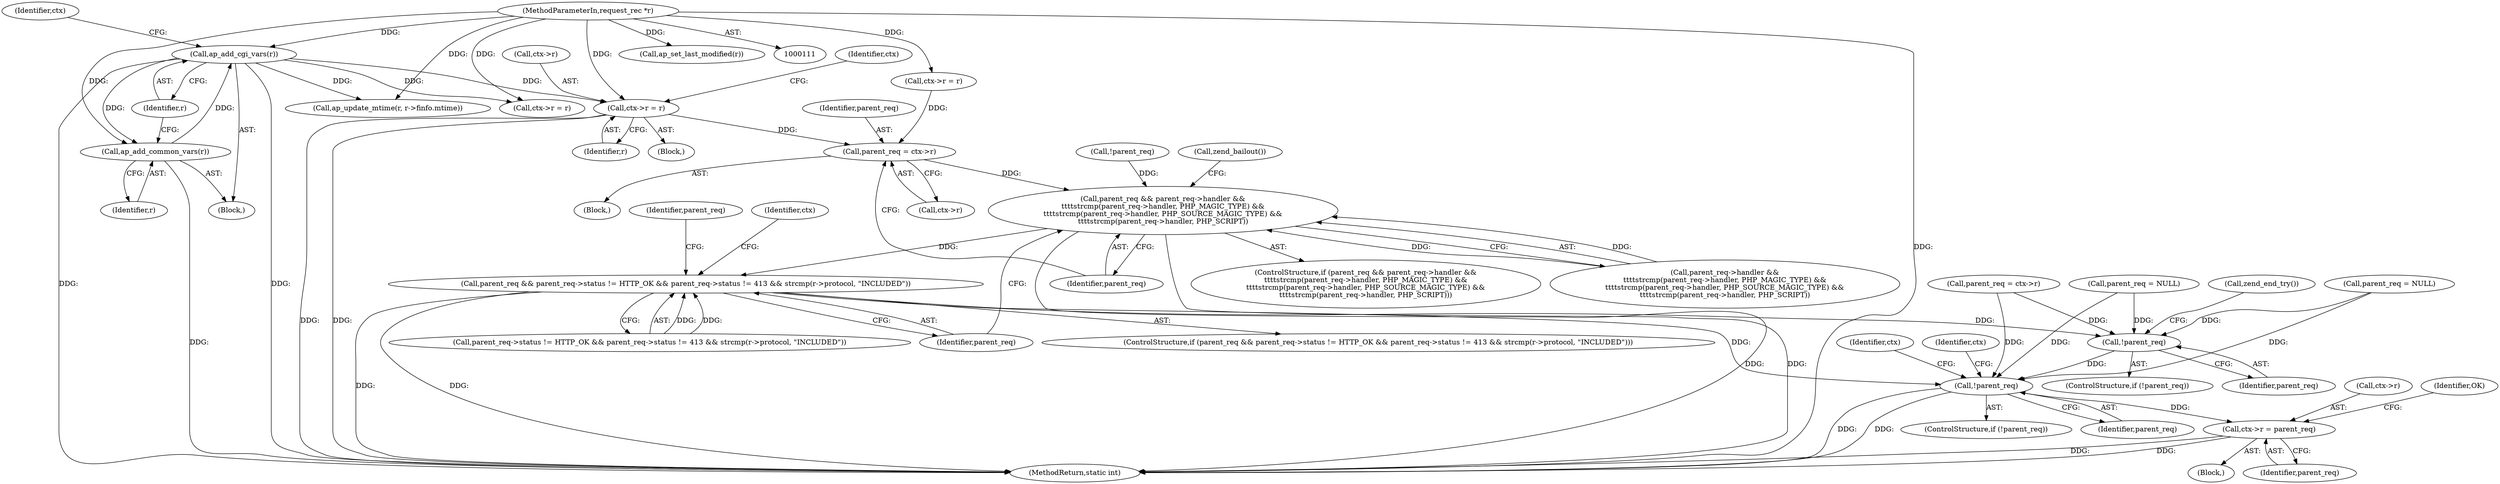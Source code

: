 digraph "0_php_809610f5ea38a83b284e1125d1fff129bdd615e7@pointer" {
"1000177" [label="(Call,ctx->r = r)"];
"1000312" [label="(Call,ap_add_cgi_vars(r))"];
"1000310" [label="(Call,ap_add_common_vars(r))"];
"1000112" [label="(MethodParameterIn,request_rec *r)"];
"1000348" [label="(Call,parent_req = ctx->r)"];
"1000354" [label="(Call,parent_req && parent_req->handler &&\n\t\t\t\tstrcmp(parent_req->handler, PHP_MAGIC_TYPE) &&\n\t\t\t\tstrcmp(parent_req->handler, PHP_SOURCE_MAGIC_TYPE) &&\n\t\t\t\tstrcmp(parent_req->handler, PHP_SCRIPT))"];
"1000381" [label="(Call,parent_req && parent_req->status != HTTP_OK && parent_req->status != 413 && strcmp(r->protocol, \"INCLUDED\"))"];
"1000473" [label="(Call,!parent_req)"];
"1000480" [label="(Call,!parent_req)"];
"1000534" [label="(Call,ctx->r = parent_req)"];
"1000177" [label="(Call,ctx->r = r)"];
"1000541" [label="(MethodReturn,static int)"];
"1000192" [label="(Call,ctx->r = r)"];
"1000348" [label="(Call,parent_req = ctx->r)"];
"1000535" [label="(Call,ctx->r)"];
"1000310" [label="(Call,ap_add_common_vars(r))"];
"1000313" [label="(Identifier,r)"];
"1000480" [label="(Call,!parent_req)"];
"1000309" [label="(Block,)"];
"1000536" [label="(Identifier,ctx)"];
"1000383" [label="(Call,parent_req->status != HTTP_OK && parent_req->status != 413 && strcmp(r->protocol, \"INCLUDED\"))"];
"1000152" [label="(Block,)"];
"1000380" [label="(ControlStructure,if (parent_req && parent_req->status != HTTP_OK && parent_req->status != 413 && strcmp(r->protocol, \"INCLUDED\")))"];
"1000381" [label="(Call,parent_req && parent_req->status != HTTP_OK && parent_req->status != 413 && strcmp(r->protocol, \"INCLUDED\"))"];
"1000354" [label="(Call,parent_req && parent_req->handler &&\n\t\t\t\tstrcmp(parent_req->handler, PHP_MAGIC_TYPE) &&\n\t\t\t\tstrcmp(parent_req->handler, PHP_SOURCE_MAGIC_TYPE) &&\n\t\t\t\tstrcmp(parent_req->handler, PHP_SCRIPT))"];
"1000119" [label="(Call,parent_req = NULL)"];
"1000534" [label="(Call,ctx->r = parent_req)"];
"1000187" [label="(Call,parent_req = ctx->r)"];
"1000485" [label="(Identifier,ctx)"];
"1000311" [label="(Identifier,r)"];
"1000183" [label="(Identifier,ctx)"];
"1000419" [label="(Call,ap_update_mtime(r, r->finfo.mtime))"];
"1000178" [label="(Call,ctx->r)"];
"1000345" [label="(Call,!parent_req)"];
"1000402" [label="(Identifier,parent_req)"];
"1000472" [label="(ControlStructure,if (!parent_req))"];
"1000478" [label="(Call,zend_end_try())"];
"1000407" [label="(Identifier,ctx)"];
"1000405" [label="(Call,ctx->r = r)"];
"1000382" [label="(Identifier,parent_req)"];
"1000112" [label="(MethodParameterIn,request_rec *r)"];
"1000356" [label="(Call,parent_req->handler &&\n\t\t\t\tstrcmp(parent_req->handler, PHP_MAGIC_TYPE) &&\n\t\t\t\tstrcmp(parent_req->handler, PHP_SOURCE_MAGIC_TYPE) &&\n\t\t\t\tstrcmp(parent_req->handler, PHP_SCRIPT))"];
"1000473" [label="(Call,!parent_req)"];
"1000349" [label="(Identifier,parent_req)"];
"1000479" [label="(ControlStructure,if (!parent_req))"];
"1000312" [label="(Call,ap_add_cgi_vars(r))"];
"1000350" [label="(Call,ctx->r)"];
"1000538" [label="(Identifier,parent_req)"];
"1000317" [label="(Identifier,ctx)"];
"1000401" [label="(Call,parent_req = NULL)"];
"1000355" [label="(Identifier,parent_req)"];
"1000426" [label="(Call,ap_set_last_modified(r))"];
"1000353" [label="(ControlStructure,if (parent_req && parent_req->handler &&\n\t\t\t\tstrcmp(parent_req->handler, PHP_MAGIC_TYPE) &&\n\t\t\t\tstrcmp(parent_req->handler, PHP_SOURCE_MAGIC_TYPE) &&\n\t\t\t\tstrcmp(parent_req->handler, PHP_SCRIPT)))"];
"1000474" [label="(Identifier,parent_req)"];
"1000181" [label="(Identifier,r)"];
"1000481" [label="(Identifier,parent_req)"];
"1000540" [label="(Identifier,OK)"];
"1000379" [label="(Call,zend_bailout())"];
"1000347" [label="(Block,)"];
"1000533" [label="(Block,)"];
"1000177" -> "1000152"  [label="AST: "];
"1000177" -> "1000181"  [label="CFG: "];
"1000178" -> "1000177"  [label="AST: "];
"1000181" -> "1000177"  [label="AST: "];
"1000183" -> "1000177"  [label="CFG: "];
"1000177" -> "1000541"  [label="DDG: "];
"1000177" -> "1000541"  [label="DDG: "];
"1000312" -> "1000177"  [label="DDG: "];
"1000112" -> "1000177"  [label="DDG: "];
"1000177" -> "1000348"  [label="DDG: "];
"1000312" -> "1000309"  [label="AST: "];
"1000312" -> "1000313"  [label="CFG: "];
"1000313" -> "1000312"  [label="AST: "];
"1000317" -> "1000312"  [label="CFG: "];
"1000312" -> "1000541"  [label="DDG: "];
"1000312" -> "1000541"  [label="DDG: "];
"1000312" -> "1000310"  [label="DDG: "];
"1000310" -> "1000312"  [label="DDG: "];
"1000112" -> "1000312"  [label="DDG: "];
"1000312" -> "1000405"  [label="DDG: "];
"1000312" -> "1000419"  [label="DDG: "];
"1000310" -> "1000309"  [label="AST: "];
"1000310" -> "1000311"  [label="CFG: "];
"1000311" -> "1000310"  [label="AST: "];
"1000313" -> "1000310"  [label="CFG: "];
"1000310" -> "1000541"  [label="DDG: "];
"1000112" -> "1000310"  [label="DDG: "];
"1000112" -> "1000111"  [label="AST: "];
"1000112" -> "1000541"  [label="DDG: "];
"1000112" -> "1000192"  [label="DDG: "];
"1000112" -> "1000405"  [label="DDG: "];
"1000112" -> "1000419"  [label="DDG: "];
"1000112" -> "1000426"  [label="DDG: "];
"1000348" -> "1000347"  [label="AST: "];
"1000348" -> "1000350"  [label="CFG: "];
"1000349" -> "1000348"  [label="AST: "];
"1000350" -> "1000348"  [label="AST: "];
"1000355" -> "1000348"  [label="CFG: "];
"1000192" -> "1000348"  [label="DDG: "];
"1000348" -> "1000354"  [label="DDG: "];
"1000354" -> "1000353"  [label="AST: "];
"1000354" -> "1000355"  [label="CFG: "];
"1000354" -> "1000356"  [label="CFG: "];
"1000355" -> "1000354"  [label="AST: "];
"1000356" -> "1000354"  [label="AST: "];
"1000379" -> "1000354"  [label="CFG: "];
"1000382" -> "1000354"  [label="CFG: "];
"1000354" -> "1000541"  [label="DDG: "];
"1000354" -> "1000541"  [label="DDG: "];
"1000345" -> "1000354"  [label="DDG: "];
"1000356" -> "1000354"  [label="DDG: "];
"1000356" -> "1000354"  [label="DDG: "];
"1000354" -> "1000381"  [label="DDG: "];
"1000381" -> "1000380"  [label="AST: "];
"1000381" -> "1000382"  [label="CFG: "];
"1000381" -> "1000383"  [label="CFG: "];
"1000382" -> "1000381"  [label="AST: "];
"1000383" -> "1000381"  [label="AST: "];
"1000402" -> "1000381"  [label="CFG: "];
"1000407" -> "1000381"  [label="CFG: "];
"1000381" -> "1000541"  [label="DDG: "];
"1000381" -> "1000541"  [label="DDG: "];
"1000383" -> "1000381"  [label="DDG: "];
"1000383" -> "1000381"  [label="DDG: "];
"1000381" -> "1000473"  [label="DDG: "];
"1000381" -> "1000480"  [label="DDG: "];
"1000473" -> "1000472"  [label="AST: "];
"1000473" -> "1000474"  [label="CFG: "];
"1000474" -> "1000473"  [label="AST: "];
"1000478" -> "1000473"  [label="CFG: "];
"1000187" -> "1000473"  [label="DDG: "];
"1000401" -> "1000473"  [label="DDG: "];
"1000119" -> "1000473"  [label="DDG: "];
"1000473" -> "1000480"  [label="DDG: "];
"1000480" -> "1000479"  [label="AST: "];
"1000480" -> "1000481"  [label="CFG: "];
"1000481" -> "1000480"  [label="AST: "];
"1000485" -> "1000480"  [label="CFG: "];
"1000536" -> "1000480"  [label="CFG: "];
"1000480" -> "1000541"  [label="DDG: "];
"1000480" -> "1000541"  [label="DDG: "];
"1000187" -> "1000480"  [label="DDG: "];
"1000401" -> "1000480"  [label="DDG: "];
"1000119" -> "1000480"  [label="DDG: "];
"1000480" -> "1000534"  [label="DDG: "];
"1000534" -> "1000533"  [label="AST: "];
"1000534" -> "1000538"  [label="CFG: "];
"1000535" -> "1000534"  [label="AST: "];
"1000538" -> "1000534"  [label="AST: "];
"1000540" -> "1000534"  [label="CFG: "];
"1000534" -> "1000541"  [label="DDG: "];
"1000534" -> "1000541"  [label="DDG: "];
}
